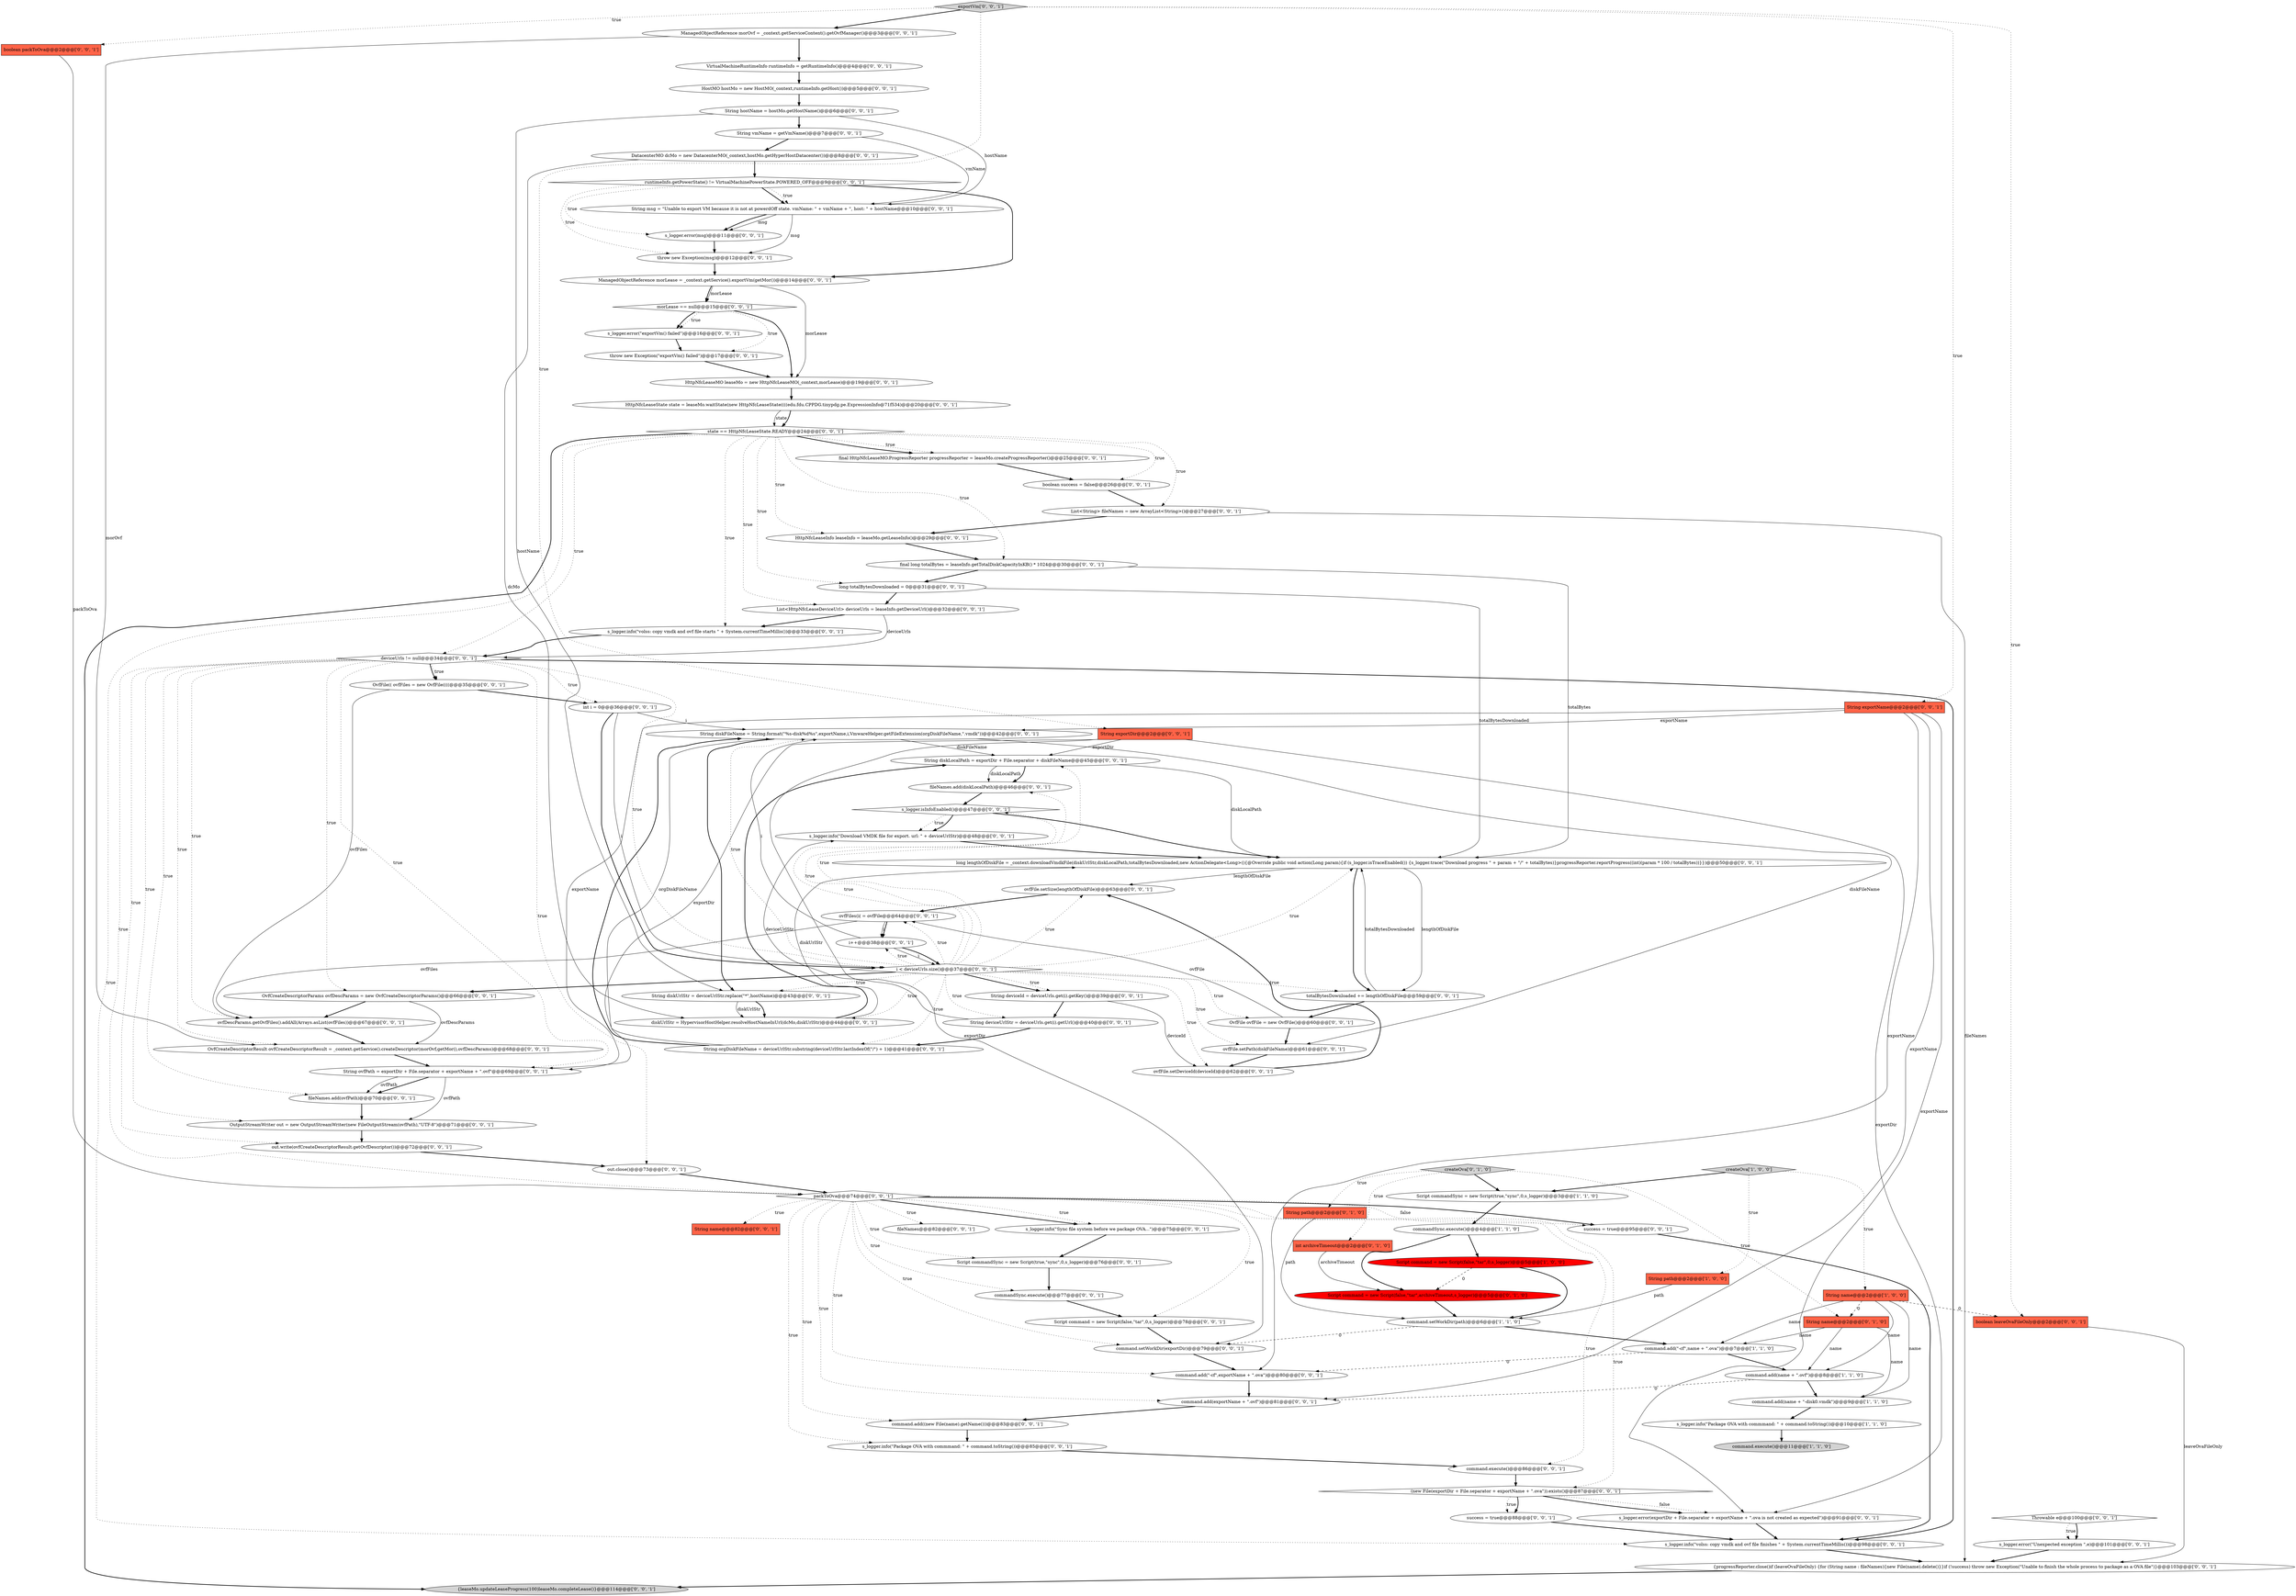 digraph {
89 [style = filled, label = "{leaseMo.updateLeaseProgress(100)leaseMo.completeLease()}@@@114@@@['0', '0', '1']", fillcolor = lightgray, shape = ellipse image = "AAA0AAABBB3BBB"];
62 [style = filled, label = "String diskFileName = String.format(\"%s-disk%d%s\",exportName,i,VmwareHelper.getFileExtension(orgDiskFileName,\".vmdk\"))@@@42@@@['0', '0', '1']", fillcolor = white, shape = ellipse image = "AAA0AAABBB3BBB"];
90 [style = filled, label = "throw new Exception(msg)@@@12@@@['0', '0', '1']", fillcolor = white, shape = ellipse image = "AAA0AAABBB3BBB"];
63 [style = filled, label = "s_logger.isInfoEnabled()@@@47@@@['0', '0', '1']", fillcolor = white, shape = diamond image = "AAA0AAABBB3BBB"];
23 [style = filled, label = "String diskLocalPath = exportDir + File.separator + diskFileName@@@45@@@['0', '0', '1']", fillcolor = white, shape = ellipse image = "AAA0AAABBB3BBB"];
14 [style = filled, label = "int archiveTimeout@@@2@@@['0', '1', '0']", fillcolor = tomato, shape = box image = "AAA0AAABBB2BBB"];
47 [style = filled, label = "String hostName = hostMo.getHostName()@@@6@@@['0', '0', '1']", fillcolor = white, shape = ellipse image = "AAA0AAABBB3BBB"];
16 [style = filled, label = "createOva['0', '1', '0']", fillcolor = lightgray, shape = diamond image = "AAA0AAABBB2BBB"];
56 [style = filled, label = "deviceUrls != null@@@34@@@['0', '0', '1']", fillcolor = white, shape = diamond image = "AAA0AAABBB3BBB"];
86 [style = filled, label = "OvfFile(( ovfFiles = new OvfFile((((@@@35@@@['0', '0', '1']", fillcolor = white, shape = ellipse image = "AAA0AAABBB3BBB"];
25 [style = filled, label = "ovfFile.setSize(lengthOfDiskFile)@@@63@@@['0', '0', '1']", fillcolor = white, shape = ellipse image = "AAA0AAABBB3BBB"];
81 [style = filled, label = "boolean packToOva@@@2@@@['0', '0', '1']", fillcolor = tomato, shape = box image = "AAA0AAABBB3BBB"];
7 [style = filled, label = "command.add(name + \".ovf\")@@@8@@@['1', '1', '0']", fillcolor = white, shape = ellipse image = "AAA0AAABBB1BBB"];
76 [style = filled, label = "command.add(exportName + \".ovf\")@@@81@@@['0', '0', '1']", fillcolor = white, shape = ellipse image = "AAA0AAABBB3BBB"];
73 [style = filled, label = "VirtualMachineRuntimeInfo runtimeInfo = getRuntimeInfo()@@@4@@@['0', '0', '1']", fillcolor = white, shape = ellipse image = "AAA0AAABBB3BBB"];
24 [style = filled, label = "s_logger.info(\"Download VMDK file for export. url: \" + deviceUrlStr)@@@48@@@['0', '0', '1']", fillcolor = white, shape = ellipse image = "AAA0AAABBB3BBB"];
59 [style = filled, label = "OvfCreateDescriptorParams ovfDescParams = new OvfCreateDescriptorParams()@@@66@@@['0', '0', '1']", fillcolor = white, shape = ellipse image = "AAA0AAABBB3BBB"];
13 [style = filled, label = "String path@@@2@@@['0', '1', '0']", fillcolor = tomato, shape = box image = "AAA0AAABBB2BBB"];
39 [style = filled, label = "throw new Exception(\"exportVm() failed\")@@@17@@@['0', '0', '1']", fillcolor = white, shape = ellipse image = "AAA0AAABBB3BBB"];
20 [style = filled, label = "OvfFile ovfFile = new OvfFile()@@@60@@@['0', '0', '1']", fillcolor = white, shape = ellipse image = "AAA0AAABBB3BBB"];
31 [style = filled, label = "String name@@@82@@@['0', '0', '1']", fillcolor = tomato, shape = box image = "AAA0AAABBB3BBB"];
10 [style = filled, label = "Script command = new Script(false,\"tar\",0,s_logger)@@@5@@@['1', '0', '0']", fillcolor = red, shape = ellipse image = "AAA1AAABBB1BBB"];
42 [style = filled, label = "HttpNfcLeaseInfo leaseInfo = leaseMo.getLeaseInfo()@@@29@@@['0', '0', '1']", fillcolor = white, shape = ellipse image = "AAA0AAABBB3BBB"];
37 [style = filled, label = "long totalBytesDownloaded = 0@@@31@@@['0', '0', '1']", fillcolor = white, shape = ellipse image = "AAA0AAABBB3BBB"];
95 [style = filled, label = "final HttpNfcLeaseMO.ProgressReporter progressReporter = leaseMo.createProgressReporter()@@@25@@@['0', '0', '1']", fillcolor = white, shape = ellipse image = "AAA0AAABBB3BBB"];
57 [style = filled, label = "command.execute()@@@86@@@['0', '0', '1']", fillcolor = white, shape = ellipse image = "AAA0AAABBB3BBB"];
18 [style = filled, label = "ManagedObjectReference morOvf = _context.getServiceContent().getOvfManager()@@@3@@@['0', '0', '1']", fillcolor = white, shape = ellipse image = "AAA0AAABBB3BBB"];
2 [style = filled, label = "commandSync.execute()@@@4@@@['1', '1', '0']", fillcolor = white, shape = ellipse image = "AAA0AAABBB1BBB"];
22 [style = filled, label = "int i = 0@@@36@@@['0', '0', '1']", fillcolor = white, shape = ellipse image = "AAA0AAABBB3BBB"];
15 [style = filled, label = "String name@@@2@@@['0', '1', '0']", fillcolor = tomato, shape = box image = "AAA1AAABBB2BBB"];
80 [style = filled, label = "ovfDescParams.getOvfFiles().addAll(Arrays.asList(ovfFiles))@@@67@@@['0', '0', '1']", fillcolor = white, shape = ellipse image = "AAA0AAABBB3BBB"];
48 [style = filled, label = "ovfFiles(i( = ovfFile@@@64@@@['0', '0', '1']", fillcolor = white, shape = ellipse image = "AAA0AAABBB3BBB"];
83 [style = filled, label = "OutputStreamWriter out = new OutputStreamWriter(new FileOutputStream(ovfPath),\"UTF-8\")@@@71@@@['0', '0', '1']", fillcolor = white, shape = ellipse image = "AAA0AAABBB3BBB"];
61 [style = filled, label = "success = true@@@88@@@['0', '0', '1']", fillcolor = white, shape = ellipse image = "AAA0AAABBB3BBB"];
6 [style = filled, label = "String name@@@2@@@['1', '0', '0']", fillcolor = tomato, shape = box image = "AAA1AAABBB1BBB"];
41 [style = filled, label = "s_logger.error(exportDir + File.separator + exportName + \".ova is not created as expected\")@@@91@@@['0', '0', '1']", fillcolor = white, shape = ellipse image = "AAA0AAABBB3BBB"];
51 [style = filled, label = "String vmName = getVmName()@@@7@@@['0', '0', '1']", fillcolor = white, shape = ellipse image = "AAA0AAABBB3BBB"];
50 [style = filled, label = "s_logger.info(\"Package OVA with commmand: \" + command.toString())@@@85@@@['0', '0', '1']", fillcolor = white, shape = ellipse image = "AAA0AAABBB3BBB"];
65 [style = filled, label = "ovfFile.setDeviceId(deviceId)@@@62@@@['0', '0', '1']", fillcolor = white, shape = ellipse image = "AAA0AAABBB3BBB"];
29 [style = filled, label = "OvfCreateDescriptorResult ovfCreateDescriptorResult = _context.getService().createDescriptor(morOvf,getMor(),ovfDescParams)@@@68@@@['0', '0', '1']", fillcolor = white, shape = ellipse image = "AAA0AAABBB3BBB"];
64 [style = filled, label = "s_logger.info(\"volss: copy vmdk and ovf file starts \" + System.currentTimeMillis())@@@33@@@['0', '0', '1']", fillcolor = white, shape = ellipse image = "AAA0AAABBB3BBB"];
91 [style = filled, label = "fileNames.add(diskLocalPath)@@@46@@@['0', '0', '1']", fillcolor = white, shape = ellipse image = "AAA0AAABBB3BBB"];
74 [style = filled, label = "packToOva@@@74@@@['0', '0', '1']", fillcolor = white, shape = diamond image = "AAA0AAABBB3BBB"];
78 [style = filled, label = "runtimeInfo.getPowerState() != VirtualMachinePowerState.POWERED_OFF@@@9@@@['0', '0', '1']", fillcolor = white, shape = diamond image = "AAA0AAABBB3BBB"];
28 [style = filled, label = "Throwable e@@@100@@@['0', '0', '1']", fillcolor = white, shape = diamond image = "AAA0AAABBB3BBB"];
85 [style = filled, label = "s_logger.info(\"volss: copy vmdk and ovf file finishes \" + System.currentTimeMillis())@@@98@@@['0', '0', '1']", fillcolor = white, shape = ellipse image = "AAA0AAABBB3BBB"];
30 [style = filled, label = "HostMO hostMo = new HostMO(_context,runtimeInfo.getHost())@@@5@@@['0', '0', '1']", fillcolor = white, shape = ellipse image = "AAA0AAABBB3BBB"];
92 [style = filled, label = "totalBytesDownloaded += lengthOfDiskFile@@@59@@@['0', '0', '1']", fillcolor = white, shape = ellipse image = "AAA0AAABBB3BBB"];
69 [style = filled, label = "command.add((new File(name).getName()))@@@83@@@['0', '0', '1']", fillcolor = white, shape = ellipse image = "AAA0AAABBB3BBB"];
36 [style = filled, label = "morLease == null@@@15@@@['0', '0', '1']", fillcolor = white, shape = diamond image = "AAA0AAABBB3BBB"];
21 [style = filled, label = "s_logger.error(msg)@@@11@@@['0', '0', '1']", fillcolor = white, shape = ellipse image = "AAA0AAABBB3BBB"];
38 [style = filled, label = "String msg = \"Unable to export VM because it is not at powerdOff state. vmName: \" + vmName + \", host: \" + hostName@@@10@@@['0', '0', '1']", fillcolor = white, shape = ellipse image = "AAA0AAABBB3BBB"];
8 [style = filled, label = "command.setWorkDir(path)@@@6@@@['1', '1', '0']", fillcolor = white, shape = ellipse image = "AAA0AAABBB1BBB"];
67 [style = filled, label = "String exportDir@@@2@@@['0', '0', '1']", fillcolor = tomato, shape = box image = "AAA0AAABBB3BBB"];
79 [style = filled, label = "s_logger.info(\"Sync file system before we package OVA...\")@@@75@@@['0', '0', '1']", fillcolor = white, shape = ellipse image = "AAA0AAABBB3BBB"];
71 [style = filled, label = "ovfFile.setPath(diskFileName)@@@61@@@['0', '0', '1']", fillcolor = white, shape = ellipse image = "AAA0AAABBB3BBB"];
12 [style = filled, label = "Script command = new Script(false,\"tar\",archiveTimeout,s_logger)@@@5@@@['0', '1', '0']", fillcolor = red, shape = ellipse image = "AAA1AAABBB2BBB"];
94 [style = filled, label = "String diskUrlStr = deviceUrlStr.replace(\"*\",hostName)@@@43@@@['0', '0', '1']", fillcolor = white, shape = ellipse image = "AAA0AAABBB3BBB"];
93 [style = filled, label = "i++@@@38@@@['0', '0', '1']", fillcolor = white, shape = ellipse image = "AAA0AAABBB3BBB"];
98 [style = filled, label = "long lengthOfDiskFile = _context.downloadVmdkFile(diskUrlStr,diskLocalPath,totalBytesDownloaded,new ActionDelegate<Long>(){@Override public void action(Long param){if (s_logger.isTraceEnabled()) {s_logger.trace(\"Download progress \" + param + \"/\" + totalBytes)}progressReporter.reportProgress((int)(param * 100 / totalBytes))}})@@@50@@@['0', '0', '1']", fillcolor = white, shape = ellipse image = "AAA0AAABBB3BBB"];
17 [style = filled, label = "exportVm['0', '0', '1']", fillcolor = lightgray, shape = diamond image = "AAA0AAABBB3BBB"];
97 [style = filled, label = "DatacenterMO dcMo = new DatacenterMO(_context,hostMo.getHyperHostDatacenter())@@@8@@@['0', '0', '1']", fillcolor = white, shape = ellipse image = "AAA0AAABBB3BBB"];
55 [style = filled, label = "boolean success = false@@@26@@@['0', '0', '1']", fillcolor = white, shape = ellipse image = "AAA0AAABBB3BBB"];
58 [style = filled, label = "HttpNfcLeaseState state = leaseMo.waitState(new HttpNfcLeaseState((((edu.fdu.CPPDG.tinypdg.pe.ExpressionInfo@71f534)@@@20@@@['0', '0', '1']", fillcolor = white, shape = ellipse image = "AAA0AAABBB3BBB"];
54 [style = filled, label = "Script command = new Script(false,\"tar\",0,s_logger)@@@78@@@['0', '0', '1']", fillcolor = white, shape = ellipse image = "AAA0AAABBB3BBB"];
27 [style = filled, label = "String orgDiskFileName = deviceUrlStr.substring(deviceUrlStr.lastIndexOf(\"/\") + 1)@@@41@@@['0', '0', '1']", fillcolor = white, shape = ellipse image = "AAA0AAABBB3BBB"];
68 [style = filled, label = "command.setWorkDir(exportDir)@@@79@@@['0', '0', '1']", fillcolor = white, shape = ellipse image = "AAA0AAABBB3BBB"];
0 [style = filled, label = "s_logger.info(\"Package OVA with commmand: \" + command.toString())@@@10@@@['1', '1', '0']", fillcolor = white, shape = ellipse image = "AAA0AAABBB1BBB"];
26 [style = filled, label = "List<HttpNfcLeaseDeviceUrl> deviceUrls = leaseInfo.getDeviceUrl()@@@32@@@['0', '0', '1']", fillcolor = white, shape = ellipse image = "AAA0AAABBB3BBB"];
49 [style = filled, label = "fileNames.add(ovfPath)@@@70@@@['0', '0', '1']", fillcolor = white, shape = ellipse image = "AAA0AAABBB3BBB"];
52 [style = filled, label = "out.close()@@@73@@@['0', '0', '1']", fillcolor = white, shape = ellipse image = "AAA0AAABBB3BBB"];
1 [style = filled, label = "createOva['1', '0', '0']", fillcolor = lightgray, shape = diamond image = "AAA0AAABBB1BBB"];
44 [style = filled, label = "HttpNfcLeaseMO leaseMo = new HttpNfcLeaseMO(_context,morLease)@@@19@@@['0', '0', '1']", fillcolor = white, shape = ellipse image = "AAA0AAABBB3BBB"];
53 [style = filled, label = "success = true@@@95@@@['0', '0', '1']", fillcolor = white, shape = ellipse image = "AAA0AAABBB3BBB"];
84 [style = filled, label = "String deviceId = deviceUrls.get(i).getKey()@@@39@@@['0', '0', '1']", fillcolor = white, shape = ellipse image = "AAA0AAABBB3BBB"];
77 [style = filled, label = "(new File(exportDir + File.separator + exportName + \".ova\")).exists()@@@87@@@['0', '0', '1']", fillcolor = white, shape = diamond image = "AAA0AAABBB3BBB"];
19 [style = filled, label = "String ovfPath = exportDir + File.separator + exportName + \".ovf\"@@@69@@@['0', '0', '1']", fillcolor = white, shape = ellipse image = "AAA0AAABBB3BBB"];
33 [style = filled, label = "{progressReporter.close()if (leaveOvaFileOnly) {for (String name : fileNames){new File(name).delete()}}if (!success) throw new Exception(\"Unable to finish the whole process to package as a OVA file\")}@@@103@@@['0', '0', '1']", fillcolor = white, shape = ellipse image = "AAA0AAABBB3BBB"];
75 [style = filled, label = "String deviceUrlStr = deviceUrls.get(i).getUrl()@@@40@@@['0', '0', '1']", fillcolor = white, shape = ellipse image = "AAA0AAABBB3BBB"];
3 [style = filled, label = "command.execute()@@@11@@@['1', '1', '0']", fillcolor = lightgray, shape = ellipse image = "AAA0AAABBB1BBB"];
82 [style = filled, label = "diskUrlStr = HypervisorHostHelper.resolveHostNameInUrl(dcMo,diskUrlStr)@@@44@@@['0', '0', '1']", fillcolor = white, shape = ellipse image = "AAA0AAABBB3BBB"];
88 [style = filled, label = "i < deviceUrls.size()@@@37@@@['0', '0', '1']", fillcolor = white, shape = diamond image = "AAA0AAABBB3BBB"];
43 [style = filled, label = "ManagedObjectReference morLease = _context.getService().exportVm(getMor())@@@14@@@['0', '0', '1']", fillcolor = white, shape = ellipse image = "AAA0AAABBB3BBB"];
5 [style = filled, label = "String path@@@2@@@['1', '0', '0']", fillcolor = tomato, shape = box image = "AAA0AAABBB1BBB"];
60 [style = filled, label = "String exportName@@@2@@@['0', '0', '1']", fillcolor = tomato, shape = box image = "AAA0AAABBB3BBB"];
4 [style = filled, label = "command.add(\"-cf\",name + \".ova\")@@@7@@@['1', '1', '0']", fillcolor = white, shape = ellipse image = "AAA0AAABBB1BBB"];
34 [style = filled, label = "out.write(ovfCreateDescriptorResult.getOvfDescriptor())@@@72@@@['0', '0', '1']", fillcolor = white, shape = ellipse image = "AAA0AAABBB3BBB"];
40 [style = filled, label = "s_logger.error(\"exportVm() failed\")@@@16@@@['0', '0', '1']", fillcolor = white, shape = ellipse image = "AAA0AAABBB3BBB"];
70 [style = filled, label = "final long totalBytes = leaseInfo.getTotalDiskCapacityInKB() * 1024@@@30@@@['0', '0', '1']", fillcolor = white, shape = ellipse image = "AAA0AAABBB3BBB"];
32 [style = filled, label = "s_logger.error(\"Unexpected exception \",e)@@@101@@@['0', '0', '1']", fillcolor = white, shape = ellipse image = "AAA0AAABBB3BBB"];
72 [style = filled, label = "command.add(\"-cf\",exportName + \".ova\")@@@80@@@['0', '0', '1']", fillcolor = white, shape = ellipse image = "AAA0AAABBB3BBB"];
9 [style = filled, label = "Script commandSync = new Script(true,\"sync\",0,s_logger)@@@3@@@['1', '1', '0']", fillcolor = white, shape = ellipse image = "AAA0AAABBB1BBB"];
96 [style = filled, label = "List<String> fileNames = new ArrayList<String>()@@@27@@@['0', '0', '1']", fillcolor = white, shape = ellipse image = "AAA0AAABBB3BBB"];
35 [style = filled, label = "fileNames@@@82@@@['0', '0', '1']", fillcolor = white, shape = ellipse image = "AAA0AAABBB3BBB"];
66 [style = filled, label = "Script commandSync = new Script(true,\"sync\",0,s_logger)@@@76@@@['0', '0', '1']", fillcolor = white, shape = ellipse image = "AAA0AAABBB3BBB"];
45 [style = filled, label = "state == HttpNfcLeaseState.READY@@@24@@@['0', '0', '1']", fillcolor = white, shape = diamond image = "AAA0AAABBB3BBB"];
87 [style = filled, label = "boolean leaveOvaFileOnly@@@2@@@['0', '0', '1']", fillcolor = tomato, shape = box image = "AAA0AAABBB3BBB"];
11 [style = filled, label = "command.add(name + \"-disk0.vmdk\")@@@9@@@['1', '1', '0']", fillcolor = white, shape = ellipse image = "AAA0AAABBB1BBB"];
46 [style = filled, label = "commandSync.execute()@@@77@@@['0', '0', '1']", fillcolor = white, shape = ellipse image = "AAA0AAABBB3BBB"];
45->89 [style = bold, label=""];
6->4 [style = solid, label="name"];
23->98 [style = solid, label="diskLocalPath"];
88->92 [style = dotted, label="true"];
17->67 [style = dotted, label="true"];
51->97 [style = bold, label=""];
79->66 [style = bold, label=""];
56->88 [style = dotted, label="true"];
16->13 [style = dotted, label="true"];
54->68 [style = bold, label=""];
49->83 [style = bold, label=""];
18->29 [style = solid, label="morOvf"];
56->85 [style = bold, label=""];
70->37 [style = bold, label=""];
88->84 [style = dotted, label="true"];
56->86 [style = dotted, label="true"];
83->34 [style = bold, label=""];
48->93 [style = solid, label="i"];
25->48 [style = bold, label=""];
59->29 [style = solid, label="ovfDescParams"];
91->63 [style = bold, label=""];
88->27 [style = dotted, label="true"];
60->41 [style = solid, label="exportName"];
77->41 [style = dotted, label="false"];
26->56 [style = solid, label="deviceUrls"];
55->96 [style = bold, label=""];
69->50 [style = bold, label=""];
88->48 [style = dotted, label="true"];
60->62 [style = solid, label="exportName"];
88->71 [style = dotted, label="true"];
56->83 [style = dotted, label="true"];
77->61 [style = bold, label=""];
6->11 [style = solid, label="name"];
10->8 [style = bold, label=""];
36->39 [style = dotted, label="true"];
46->54 [style = bold, label=""];
56->74 [style = dotted, label="true"];
6->15 [style = dashed, label="0"];
4->72 [style = dashed, label="0"];
78->90 [style = dotted, label="true"];
6->7 [style = solid, label="name"];
47->51 [style = bold, label=""];
56->19 [style = dotted, label="true"];
52->74 [style = bold, label=""];
45->42 [style = dotted, label="true"];
1->6 [style = dotted, label="true"];
24->98 [style = bold, label=""];
8->4 [style = bold, label=""];
63->98 [style = bold, label=""];
88->23 [style = dotted, label="true"];
27->62 [style = solid, label="orgDiskFileName"];
71->65 [style = bold, label=""];
16->9 [style = bold, label=""];
26->64 [style = bold, label=""];
74->57 [style = dotted, label="true"];
87->33 [style = solid, label="leaveOvaFileOnly"];
22->88 [style = solid, label="i"];
19->83 [style = solid, label="ovfPath"];
82->23 [style = bold, label=""];
56->22 [style = dotted, label="true"];
60->76 [style = solid, label="exportName"];
0->3 [style = bold, label=""];
74->54 [style = dotted, label="true"];
66->46 [style = bold, label=""];
67->23 [style = solid, label="exportDir"];
74->77 [style = dotted, label="true"];
7->11 [style = bold, label=""];
68->72 [style = bold, label=""];
37->26 [style = bold, label=""];
36->44 [style = bold, label=""];
9->2 [style = bold, label=""];
42->70 [style = bold, label=""];
93->62 [style = solid, label="i"];
78->38 [style = bold, label=""];
41->85 [style = bold, label=""];
7->76 [style = dashed, label="0"];
34->52 [style = bold, label=""];
38->90 [style = solid, label="msg"];
73->30 [style = bold, label=""];
88->65 [style = dotted, label="true"];
36->40 [style = dotted, label="true"];
74->31 [style = dotted, label="true"];
74->79 [style = bold, label=""];
56->34 [style = dotted, label="true"];
23->91 [style = solid, label="diskLocalPath"];
90->43 [style = bold, label=""];
86->80 [style = solid, label="ovfFiles"];
47->94 [style = solid, label="hostName"];
51->38 [style = solid, label="vmName"];
56->52 [style = dotted, label="true"];
88->82 [style = dotted, label="true"];
47->38 [style = solid, label="hostName"];
95->55 [style = bold, label=""];
45->70 [style = dotted, label="true"];
67->41 [style = solid, label="exportDir"];
92->98 [style = solid, label="totalBytesDownloaded"];
63->24 [style = dotted, label="true"];
16->14 [style = dotted, label="true"];
45->95 [style = dotted, label="true"];
88->63 [style = dotted, label="true"];
45->96 [style = dotted, label="true"];
74->35 [style = dotted, label="true"];
20->48 [style = solid, label="ovfFile"];
30->47 [style = bold, label=""];
53->85 [style = bold, label=""];
88->25 [style = dotted, label="true"];
88->93 [style = dotted, label="true"];
74->76 [style = dotted, label="true"];
18->73 [style = bold, label=""];
88->84 [style = bold, label=""];
14->12 [style = solid, label="archiveTimeout"];
65->25 [style = bold, label=""];
8->68 [style = dashed, label="0"];
59->80 [style = bold, label=""];
60->72 [style = solid, label="exportName"];
36->40 [style = bold, label=""];
67->68 [style = solid, label="exportDir"];
98->25 [style = solid, label="lengthOfDiskFile"];
15->4 [style = solid, label="name"];
80->29 [style = bold, label=""];
88->62 [style = dotted, label="true"];
17->60 [style = dotted, label="true"];
27->62 [style = bold, label=""];
17->87 [style = dotted, label="true"];
93->88 [style = solid, label="i"];
43->36 [style = bold, label=""];
86->22 [style = bold, label=""];
74->46 [style = dotted, label="true"];
56->80 [style = dotted, label="true"];
62->23 [style = solid, label="diskFileName"];
56->29 [style = dotted, label="true"];
98->92 [style = solid, label="lengthOfDiskFile"];
15->11 [style = solid, label="name"];
2->10 [style = bold, label=""];
74->79 [style = dotted, label="true"];
13->8 [style = solid, label="path"];
97->82 [style = solid, label="dcMo"];
4->7 [style = bold, label=""];
1->9 [style = bold, label=""];
43->36 [style = solid, label="morLease"];
63->24 [style = bold, label=""];
57->77 [style = bold, label=""];
28->32 [style = bold, label=""];
32->33 [style = bold, label=""];
88->20 [style = dotted, label="true"];
48->80 [style = solid, label="ovfFiles"];
92->20 [style = bold, label=""];
88->98 [style = dotted, label="true"];
74->50 [style = dotted, label="true"];
74->66 [style = dotted, label="true"];
40->39 [style = bold, label=""];
28->32 [style = dotted, label="true"];
29->19 [style = bold, label=""];
74->72 [style = dotted, label="true"];
12->8 [style = bold, label=""];
50->57 [style = bold, label=""];
45->85 [style = dotted, label="true"];
45->95 [style = bold, label=""];
45->26 [style = dotted, label="true"];
78->21 [style = dotted, label="true"];
84->65 [style = solid, label="deviceId"];
85->33 [style = bold, label=""];
48->93 [style = bold, label=""];
88->75 [style = dotted, label="true"];
22->62 [style = solid, label="i"];
78->38 [style = dotted, label="true"];
1->5 [style = dotted, label="true"];
67->19 [style = solid, label="exportDir"];
77->61 [style = dotted, label="true"];
97->78 [style = bold, label=""];
16->15 [style = dotted, label="true"];
62->71 [style = solid, label="diskFileName"];
33->89 [style = bold, label=""];
61->85 [style = bold, label=""];
88->91 [style = dotted, label="true"];
96->33 [style = solid, label="fileNames"];
39->44 [style = bold, label=""];
98->92 [style = bold, label=""];
77->41 [style = bold, label=""];
45->37 [style = dotted, label="true"];
10->12 [style = dashed, label="0"];
5->8 [style = solid, label="path"];
74->68 [style = dotted, label="true"];
84->75 [style = bold, label=""];
70->98 [style = solid, label="totalBytes"];
94->82 [style = bold, label=""];
62->94 [style = bold, label=""];
17->81 [style = dotted, label="true"];
82->98 [style = solid, label="diskUrlStr"];
23->91 [style = bold, label=""];
81->74 [style = solid, label="packToOva"];
45->56 [style = dotted, label="true"];
78->43 [style = bold, label=""];
2->12 [style = bold, label=""];
20->71 [style = bold, label=""];
74->53 [style = bold, label=""];
72->76 [style = bold, label=""];
6->87 [style = dashed, label="0"];
45->64 [style = dotted, label="true"];
74->53 [style = dotted, label="false"];
56->86 [style = bold, label=""];
58->45 [style = solid, label="state"];
37->98 [style = solid, label="totalBytesDownloaded"];
11->0 [style = bold, label=""];
64->56 [style = bold, label=""];
22->88 [style = bold, label=""];
88->94 [style = dotted, label="true"];
38->21 [style = solid, label="msg"];
19->49 [style = bold, label=""];
15->7 [style = solid, label="name"];
56->59 [style = dotted, label="true"];
58->45 [style = bold, label=""];
96->42 [style = bold, label=""];
88->59 [style = bold, label=""];
76->69 [style = bold, label=""];
45->55 [style = dotted, label="true"];
38->21 [style = bold, label=""];
43->44 [style = solid, label="morLease"];
44->58 [style = bold, label=""];
93->88 [style = bold, label=""];
56->49 [style = dotted, label="true"];
75->24 [style = solid, label="deviceUrlStr"];
94->82 [style = solid, label="diskUrlStr"];
21->90 [style = bold, label=""];
75->27 [style = bold, label=""];
74->69 [style = dotted, label="true"];
60->19 [style = solid, label="exportName"];
19->49 [style = solid, label="ovfPath"];
17->18 [style = bold, label=""];
}
